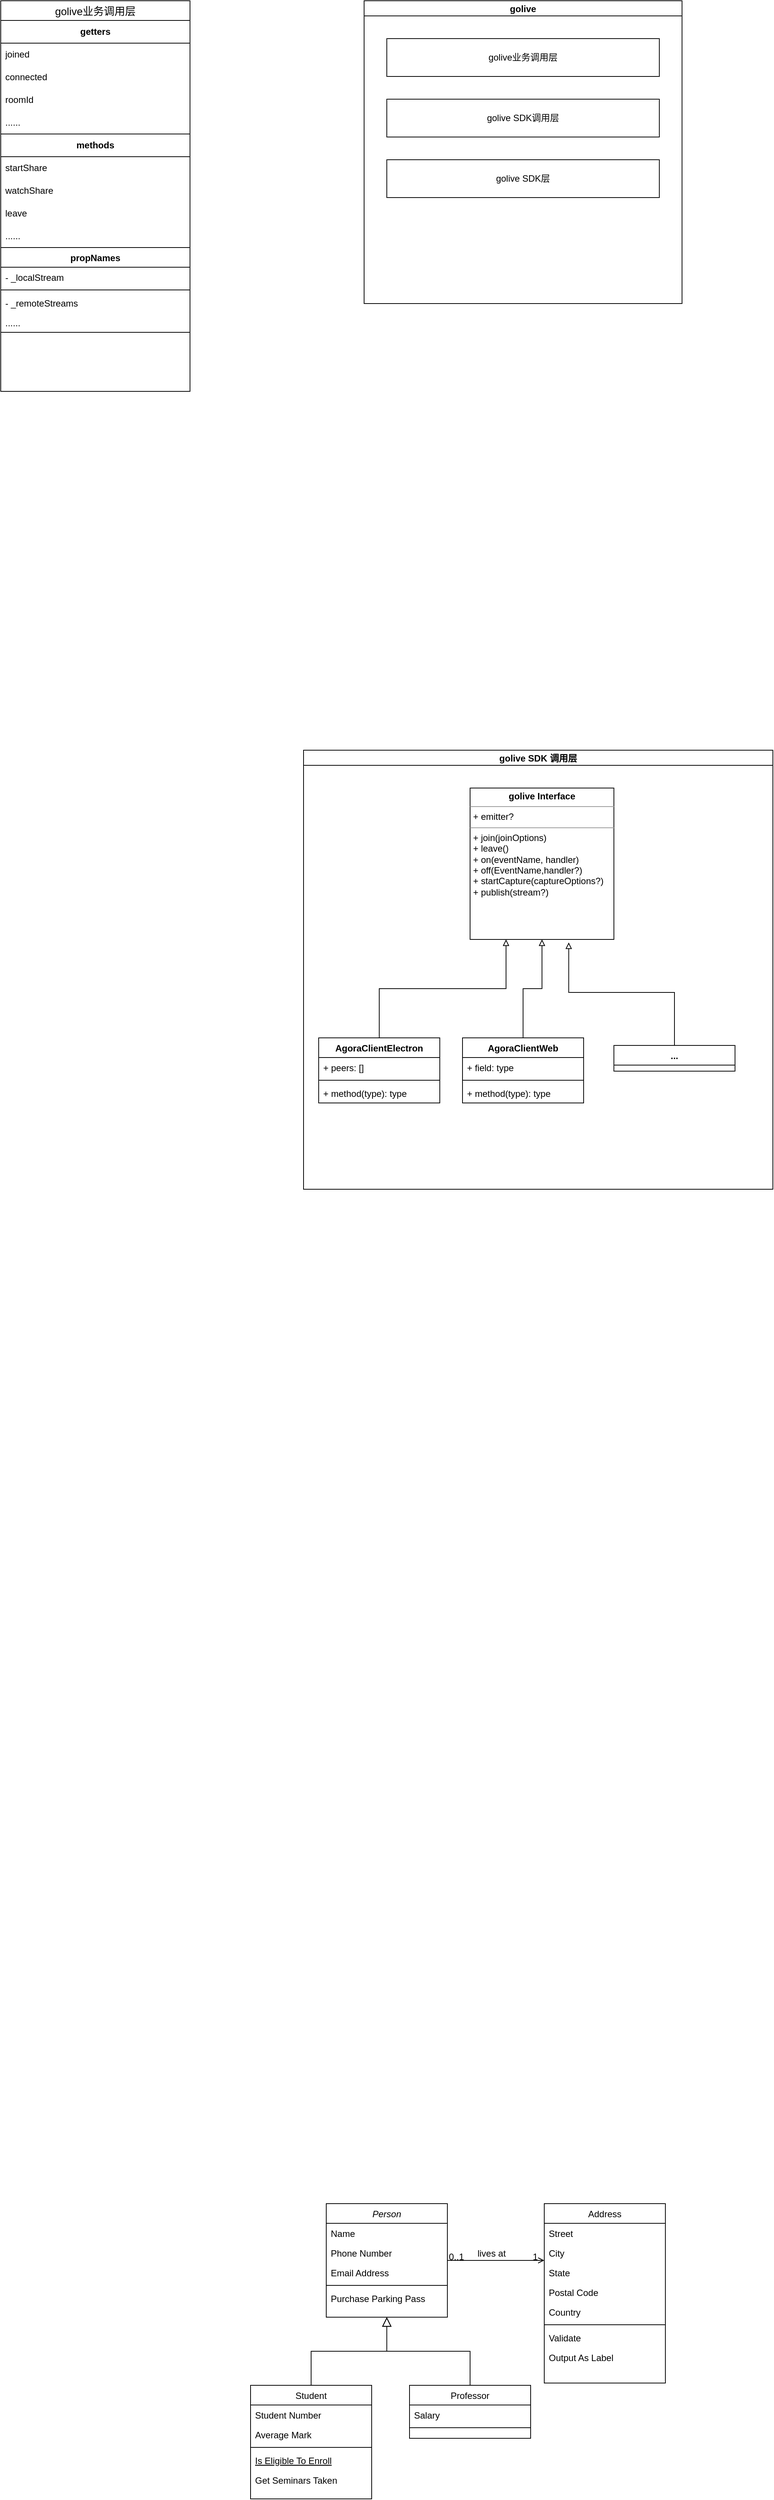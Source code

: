 <mxfile version="22.1.18" type="github">
  <diagram id="C5RBs43oDa-KdzZeNtuy" name="Page-1">
    <mxGraphModel dx="1050" dy="530" grid="1" gridSize="10" guides="1" tooltips="1" connect="1" arrows="1" fold="1" page="1" pageScale="1" pageWidth="3300" pageHeight="4681" math="0" shadow="0">
      <root>
        <mxCell id="WIyWlLk6GJQsqaUBKTNV-0" />
        <mxCell id="WIyWlLk6GJQsqaUBKTNV-1" parent="WIyWlLk6GJQsqaUBKTNV-0" />
        <mxCell id="zkfFHV4jXpPFQw0GAbJ--0" value="Person" style="swimlane;fontStyle=2;align=center;verticalAlign=top;childLayout=stackLayout;horizontal=1;startSize=26;horizontalStack=0;resizeParent=1;resizeLast=0;collapsible=1;marginBottom=0;rounded=0;shadow=0;strokeWidth=1;" parent="WIyWlLk6GJQsqaUBKTNV-1" vertex="1">
          <mxGeometry x="720" y="3000" width="160" height="150" as="geometry">
            <mxRectangle x="230" y="140" width="160" height="26" as="alternateBounds" />
          </mxGeometry>
        </mxCell>
        <mxCell id="zkfFHV4jXpPFQw0GAbJ--1" value="Name" style="text;align=left;verticalAlign=top;spacingLeft=4;spacingRight=4;overflow=hidden;rotatable=0;points=[[0,0.5],[1,0.5]];portConstraint=eastwest;" parent="zkfFHV4jXpPFQw0GAbJ--0" vertex="1">
          <mxGeometry y="26" width="160" height="26" as="geometry" />
        </mxCell>
        <mxCell id="zkfFHV4jXpPFQw0GAbJ--2" value="Phone Number" style="text;align=left;verticalAlign=top;spacingLeft=4;spacingRight=4;overflow=hidden;rotatable=0;points=[[0,0.5],[1,0.5]];portConstraint=eastwest;rounded=0;shadow=0;html=0;" parent="zkfFHV4jXpPFQw0GAbJ--0" vertex="1">
          <mxGeometry y="52" width="160" height="26" as="geometry" />
        </mxCell>
        <mxCell id="zkfFHV4jXpPFQw0GAbJ--3" value="Email Address" style="text;align=left;verticalAlign=top;spacingLeft=4;spacingRight=4;overflow=hidden;rotatable=0;points=[[0,0.5],[1,0.5]];portConstraint=eastwest;rounded=0;shadow=0;html=0;" parent="zkfFHV4jXpPFQw0GAbJ--0" vertex="1">
          <mxGeometry y="78" width="160" height="26" as="geometry" />
        </mxCell>
        <mxCell id="zkfFHV4jXpPFQw0GAbJ--4" value="" style="line;html=1;strokeWidth=1;align=left;verticalAlign=middle;spacingTop=-1;spacingLeft=3;spacingRight=3;rotatable=0;labelPosition=right;points=[];portConstraint=eastwest;" parent="zkfFHV4jXpPFQw0GAbJ--0" vertex="1">
          <mxGeometry y="104" width="160" height="8" as="geometry" />
        </mxCell>
        <mxCell id="zkfFHV4jXpPFQw0GAbJ--5" value="Purchase Parking Pass" style="text;align=left;verticalAlign=top;spacingLeft=4;spacingRight=4;overflow=hidden;rotatable=0;points=[[0,0.5],[1,0.5]];portConstraint=eastwest;" parent="zkfFHV4jXpPFQw0GAbJ--0" vertex="1">
          <mxGeometry y="112" width="160" height="26" as="geometry" />
        </mxCell>
        <mxCell id="zkfFHV4jXpPFQw0GAbJ--6" value="Student" style="swimlane;fontStyle=0;align=center;verticalAlign=top;childLayout=stackLayout;horizontal=1;startSize=26;horizontalStack=0;resizeParent=1;resizeLast=0;collapsible=1;marginBottom=0;rounded=0;shadow=0;strokeWidth=1;" parent="WIyWlLk6GJQsqaUBKTNV-1" vertex="1">
          <mxGeometry x="620" y="3240" width="160" height="150" as="geometry">
            <mxRectangle x="130" y="380" width="160" height="26" as="alternateBounds" />
          </mxGeometry>
        </mxCell>
        <mxCell id="zkfFHV4jXpPFQw0GAbJ--7" value="Student Number" style="text;align=left;verticalAlign=top;spacingLeft=4;spacingRight=4;overflow=hidden;rotatable=0;points=[[0,0.5],[1,0.5]];portConstraint=eastwest;" parent="zkfFHV4jXpPFQw0GAbJ--6" vertex="1">
          <mxGeometry y="26" width="160" height="26" as="geometry" />
        </mxCell>
        <mxCell id="zkfFHV4jXpPFQw0GAbJ--8" value="Average Mark" style="text;align=left;verticalAlign=top;spacingLeft=4;spacingRight=4;overflow=hidden;rotatable=0;points=[[0,0.5],[1,0.5]];portConstraint=eastwest;rounded=0;shadow=0;html=0;" parent="zkfFHV4jXpPFQw0GAbJ--6" vertex="1">
          <mxGeometry y="52" width="160" height="26" as="geometry" />
        </mxCell>
        <mxCell id="zkfFHV4jXpPFQw0GAbJ--9" value="" style="line;html=1;strokeWidth=1;align=left;verticalAlign=middle;spacingTop=-1;spacingLeft=3;spacingRight=3;rotatable=0;labelPosition=right;points=[];portConstraint=eastwest;" parent="zkfFHV4jXpPFQw0GAbJ--6" vertex="1">
          <mxGeometry y="78" width="160" height="8" as="geometry" />
        </mxCell>
        <mxCell id="zkfFHV4jXpPFQw0GAbJ--10" value="Is Eligible To Enroll" style="text;align=left;verticalAlign=top;spacingLeft=4;spacingRight=4;overflow=hidden;rotatable=0;points=[[0,0.5],[1,0.5]];portConstraint=eastwest;fontStyle=4" parent="zkfFHV4jXpPFQw0GAbJ--6" vertex="1">
          <mxGeometry y="86" width="160" height="26" as="geometry" />
        </mxCell>
        <mxCell id="zkfFHV4jXpPFQw0GAbJ--11" value="Get Seminars Taken" style="text;align=left;verticalAlign=top;spacingLeft=4;spacingRight=4;overflow=hidden;rotatable=0;points=[[0,0.5],[1,0.5]];portConstraint=eastwest;" parent="zkfFHV4jXpPFQw0GAbJ--6" vertex="1">
          <mxGeometry y="112" width="160" height="26" as="geometry" />
        </mxCell>
        <mxCell id="zkfFHV4jXpPFQw0GAbJ--12" value="" style="endArrow=block;endSize=10;endFill=0;shadow=0;strokeWidth=1;rounded=0;edgeStyle=elbowEdgeStyle;elbow=vertical;" parent="WIyWlLk6GJQsqaUBKTNV-1" source="zkfFHV4jXpPFQw0GAbJ--6" target="zkfFHV4jXpPFQw0GAbJ--0" edge="1">
          <mxGeometry width="160" relative="1" as="geometry">
            <mxPoint x="700" y="3083" as="sourcePoint" />
            <mxPoint x="700" y="3083" as="targetPoint" />
          </mxGeometry>
        </mxCell>
        <mxCell id="zkfFHV4jXpPFQw0GAbJ--13" value="Professor" style="swimlane;fontStyle=0;align=center;verticalAlign=top;childLayout=stackLayout;horizontal=1;startSize=26;horizontalStack=0;resizeParent=1;resizeLast=0;collapsible=1;marginBottom=0;rounded=0;shadow=0;strokeWidth=1;" parent="WIyWlLk6GJQsqaUBKTNV-1" vertex="1">
          <mxGeometry x="830" y="3240" width="160" height="70" as="geometry">
            <mxRectangle x="340" y="380" width="170" height="26" as="alternateBounds" />
          </mxGeometry>
        </mxCell>
        <mxCell id="zkfFHV4jXpPFQw0GAbJ--14" value="Salary" style="text;align=left;verticalAlign=top;spacingLeft=4;spacingRight=4;overflow=hidden;rotatable=0;points=[[0,0.5],[1,0.5]];portConstraint=eastwest;" parent="zkfFHV4jXpPFQw0GAbJ--13" vertex="1">
          <mxGeometry y="26" width="160" height="26" as="geometry" />
        </mxCell>
        <mxCell id="zkfFHV4jXpPFQw0GAbJ--15" value="" style="line;html=1;strokeWidth=1;align=left;verticalAlign=middle;spacingTop=-1;spacingLeft=3;spacingRight=3;rotatable=0;labelPosition=right;points=[];portConstraint=eastwest;" parent="zkfFHV4jXpPFQw0GAbJ--13" vertex="1">
          <mxGeometry y="52" width="160" height="8" as="geometry" />
        </mxCell>
        <mxCell id="zkfFHV4jXpPFQw0GAbJ--16" value="" style="endArrow=block;endSize=10;endFill=0;shadow=0;strokeWidth=1;rounded=0;edgeStyle=elbowEdgeStyle;elbow=vertical;" parent="WIyWlLk6GJQsqaUBKTNV-1" source="zkfFHV4jXpPFQw0GAbJ--13" target="zkfFHV4jXpPFQw0GAbJ--0" edge="1">
          <mxGeometry width="160" relative="1" as="geometry">
            <mxPoint x="710" y="3253" as="sourcePoint" />
            <mxPoint x="810" y="3151" as="targetPoint" />
          </mxGeometry>
        </mxCell>
        <mxCell id="zkfFHV4jXpPFQw0GAbJ--17" value="Address" style="swimlane;fontStyle=0;align=center;verticalAlign=top;childLayout=stackLayout;horizontal=1;startSize=26;horizontalStack=0;resizeParent=1;resizeLast=0;collapsible=1;marginBottom=0;rounded=0;shadow=0;strokeWidth=1;" parent="WIyWlLk6GJQsqaUBKTNV-1" vertex="1">
          <mxGeometry x="1008" y="3000" width="160" height="237" as="geometry">
            <mxRectangle x="550" y="140" width="160" height="26" as="alternateBounds" />
          </mxGeometry>
        </mxCell>
        <mxCell id="zkfFHV4jXpPFQw0GAbJ--18" value="Street" style="text;align=left;verticalAlign=top;spacingLeft=4;spacingRight=4;overflow=hidden;rotatable=0;points=[[0,0.5],[1,0.5]];portConstraint=eastwest;" parent="zkfFHV4jXpPFQw0GAbJ--17" vertex="1">
          <mxGeometry y="26" width="160" height="26" as="geometry" />
        </mxCell>
        <mxCell id="zkfFHV4jXpPFQw0GAbJ--19" value="City" style="text;align=left;verticalAlign=top;spacingLeft=4;spacingRight=4;overflow=hidden;rotatable=0;points=[[0,0.5],[1,0.5]];portConstraint=eastwest;rounded=0;shadow=0;html=0;" parent="zkfFHV4jXpPFQw0GAbJ--17" vertex="1">
          <mxGeometry y="52" width="160" height="26" as="geometry" />
        </mxCell>
        <mxCell id="zkfFHV4jXpPFQw0GAbJ--20" value="State" style="text;align=left;verticalAlign=top;spacingLeft=4;spacingRight=4;overflow=hidden;rotatable=0;points=[[0,0.5],[1,0.5]];portConstraint=eastwest;rounded=0;shadow=0;html=0;" parent="zkfFHV4jXpPFQw0GAbJ--17" vertex="1">
          <mxGeometry y="78" width="160" height="26" as="geometry" />
        </mxCell>
        <mxCell id="zkfFHV4jXpPFQw0GAbJ--21" value="Postal Code" style="text;align=left;verticalAlign=top;spacingLeft=4;spacingRight=4;overflow=hidden;rotatable=0;points=[[0,0.5],[1,0.5]];portConstraint=eastwest;rounded=0;shadow=0;html=0;" parent="zkfFHV4jXpPFQw0GAbJ--17" vertex="1">
          <mxGeometry y="104" width="160" height="26" as="geometry" />
        </mxCell>
        <mxCell id="zkfFHV4jXpPFQw0GAbJ--22" value="Country" style="text;align=left;verticalAlign=top;spacingLeft=4;spacingRight=4;overflow=hidden;rotatable=0;points=[[0,0.5],[1,0.5]];portConstraint=eastwest;rounded=0;shadow=0;html=0;" parent="zkfFHV4jXpPFQw0GAbJ--17" vertex="1">
          <mxGeometry y="130" width="160" height="26" as="geometry" />
        </mxCell>
        <mxCell id="zkfFHV4jXpPFQw0GAbJ--23" value="" style="line;html=1;strokeWidth=1;align=left;verticalAlign=middle;spacingTop=-1;spacingLeft=3;spacingRight=3;rotatable=0;labelPosition=right;points=[];portConstraint=eastwest;" parent="zkfFHV4jXpPFQw0GAbJ--17" vertex="1">
          <mxGeometry y="156" width="160" height="8" as="geometry" />
        </mxCell>
        <mxCell id="zkfFHV4jXpPFQw0GAbJ--24" value="Validate" style="text;align=left;verticalAlign=top;spacingLeft=4;spacingRight=4;overflow=hidden;rotatable=0;points=[[0,0.5],[1,0.5]];portConstraint=eastwest;" parent="zkfFHV4jXpPFQw0GAbJ--17" vertex="1">
          <mxGeometry y="164" width="160" height="26" as="geometry" />
        </mxCell>
        <mxCell id="zkfFHV4jXpPFQw0GAbJ--25" value="Output As Label" style="text;align=left;verticalAlign=top;spacingLeft=4;spacingRight=4;overflow=hidden;rotatable=0;points=[[0,0.5],[1,0.5]];portConstraint=eastwest;" parent="zkfFHV4jXpPFQw0GAbJ--17" vertex="1">
          <mxGeometry y="190" width="160" height="26" as="geometry" />
        </mxCell>
        <mxCell id="zkfFHV4jXpPFQw0GAbJ--26" value="" style="endArrow=open;shadow=0;strokeWidth=1;rounded=0;endFill=1;edgeStyle=elbowEdgeStyle;elbow=vertical;" parent="WIyWlLk6GJQsqaUBKTNV-1" source="zkfFHV4jXpPFQw0GAbJ--0" target="zkfFHV4jXpPFQw0GAbJ--17" edge="1">
          <mxGeometry x="0.5" y="41" relative="1" as="geometry">
            <mxPoint x="880" y="3072" as="sourcePoint" />
            <mxPoint x="1040" y="3072" as="targetPoint" />
            <mxPoint x="-40" y="32" as="offset" />
          </mxGeometry>
        </mxCell>
        <mxCell id="zkfFHV4jXpPFQw0GAbJ--27" value="0..1" style="resizable=0;align=left;verticalAlign=bottom;labelBackgroundColor=none;fontSize=12;" parent="zkfFHV4jXpPFQw0GAbJ--26" connectable="0" vertex="1">
          <mxGeometry x="-1" relative="1" as="geometry">
            <mxPoint y="4" as="offset" />
          </mxGeometry>
        </mxCell>
        <mxCell id="zkfFHV4jXpPFQw0GAbJ--28" value="1" style="resizable=0;align=right;verticalAlign=bottom;labelBackgroundColor=none;fontSize=12;" parent="zkfFHV4jXpPFQw0GAbJ--26" connectable="0" vertex="1">
          <mxGeometry x="1" relative="1" as="geometry">
            <mxPoint x="-7" y="4" as="offset" />
          </mxGeometry>
        </mxCell>
        <mxCell id="zkfFHV4jXpPFQw0GAbJ--29" value="lives at" style="text;html=1;resizable=0;points=[];;align=center;verticalAlign=middle;labelBackgroundColor=none;rounded=0;shadow=0;strokeWidth=1;fontSize=12;" parent="zkfFHV4jXpPFQw0GAbJ--26" vertex="1" connectable="0">
          <mxGeometry x="0.5" y="49" relative="1" as="geometry">
            <mxPoint x="-38" y="40" as="offset" />
          </mxGeometry>
        </mxCell>
        <mxCell id="QQ3_77_toEDUwIlfS5X5-42" value="golive业务调用层" style="swimlane;fontStyle=0;childLayout=stackLayout;horizontal=1;startSize=26;horizontalStack=0;resizeParent=1;resizeParentMax=0;resizeLast=0;collapsible=1;marginBottom=0;align=center;fontSize=14;" vertex="1" parent="WIyWlLk6GJQsqaUBKTNV-1">
          <mxGeometry x="290" y="90" width="250" height="516" as="geometry" />
        </mxCell>
        <mxCell id="QQ3_77_toEDUwIlfS5X5-90" value="getters" style="swimlane;fontStyle=1;childLayout=stackLayout;horizontal=1;startSize=30;horizontalStack=0;resizeParent=1;resizeParentMax=0;resizeLast=0;collapsible=1;marginBottom=0;whiteSpace=wrap;html=1;" vertex="1" parent="QQ3_77_toEDUwIlfS5X5-42">
          <mxGeometry y="26" width="250" height="150" as="geometry" />
        </mxCell>
        <mxCell id="QQ3_77_toEDUwIlfS5X5-91" value="joined" style="text;strokeColor=none;fillColor=none;align=left;verticalAlign=middle;spacingLeft=4;spacingRight=4;overflow=hidden;points=[[0,0.5],[1,0.5]];portConstraint=eastwest;rotatable=0;whiteSpace=wrap;html=1;" vertex="1" parent="QQ3_77_toEDUwIlfS5X5-90">
          <mxGeometry y="30" width="250" height="30" as="geometry" />
        </mxCell>
        <mxCell id="QQ3_77_toEDUwIlfS5X5-92" value="connected" style="text;strokeColor=none;fillColor=none;align=left;verticalAlign=middle;spacingLeft=4;spacingRight=4;overflow=hidden;points=[[0,0.5],[1,0.5]];portConstraint=eastwest;rotatable=0;whiteSpace=wrap;html=1;" vertex="1" parent="QQ3_77_toEDUwIlfS5X5-90">
          <mxGeometry y="60" width="250" height="30" as="geometry" />
        </mxCell>
        <mxCell id="QQ3_77_toEDUwIlfS5X5-93" value="roomId" style="text;strokeColor=none;fillColor=none;align=left;verticalAlign=middle;spacingLeft=4;spacingRight=4;overflow=hidden;points=[[0,0.5],[1,0.5]];portConstraint=eastwest;rotatable=0;whiteSpace=wrap;html=1;" vertex="1" parent="QQ3_77_toEDUwIlfS5X5-90">
          <mxGeometry y="90" width="250" height="30" as="geometry" />
        </mxCell>
        <mxCell id="QQ3_77_toEDUwIlfS5X5-94" value="......" style="text;strokeColor=none;fillColor=none;align=left;verticalAlign=middle;spacingLeft=4;spacingRight=4;overflow=hidden;points=[[0,0.5],[1,0.5]];portConstraint=eastwest;rotatable=0;whiteSpace=wrap;html=1;" vertex="1" parent="QQ3_77_toEDUwIlfS5X5-90">
          <mxGeometry y="120" width="250" height="30" as="geometry" />
        </mxCell>
        <mxCell id="QQ3_77_toEDUwIlfS5X5-96" value="methods" style="swimlane;fontStyle=1;childLayout=stackLayout;horizontal=1;startSize=30;horizontalStack=0;resizeParent=1;resizeParentMax=0;resizeLast=0;collapsible=1;marginBottom=0;whiteSpace=wrap;html=1;" vertex="1" parent="QQ3_77_toEDUwIlfS5X5-42">
          <mxGeometry y="176" width="250" height="150" as="geometry" />
        </mxCell>
        <mxCell id="QQ3_77_toEDUwIlfS5X5-97" value="startShare" style="text;strokeColor=none;fillColor=none;align=left;verticalAlign=middle;spacingLeft=4;spacingRight=4;overflow=hidden;points=[[0,0.5],[1,0.5]];portConstraint=eastwest;rotatable=0;whiteSpace=wrap;html=1;" vertex="1" parent="QQ3_77_toEDUwIlfS5X5-96">
          <mxGeometry y="30" width="250" height="30" as="geometry" />
        </mxCell>
        <mxCell id="QQ3_77_toEDUwIlfS5X5-98" value="watchShare" style="text;strokeColor=none;fillColor=none;align=left;verticalAlign=middle;spacingLeft=4;spacingRight=4;overflow=hidden;points=[[0,0.5],[1,0.5]];portConstraint=eastwest;rotatable=0;whiteSpace=wrap;html=1;" vertex="1" parent="QQ3_77_toEDUwIlfS5X5-96">
          <mxGeometry y="60" width="250" height="30" as="geometry" />
        </mxCell>
        <mxCell id="QQ3_77_toEDUwIlfS5X5-100" value="leave" style="text;strokeColor=none;fillColor=none;align=left;verticalAlign=middle;spacingLeft=4;spacingRight=4;overflow=hidden;points=[[0,0.5],[1,0.5]];portConstraint=eastwest;rotatable=0;whiteSpace=wrap;html=1;" vertex="1" parent="QQ3_77_toEDUwIlfS5X5-96">
          <mxGeometry y="90" width="250" height="30" as="geometry" />
        </mxCell>
        <mxCell id="QQ3_77_toEDUwIlfS5X5-99" value="......" style="text;strokeColor=none;fillColor=none;align=left;verticalAlign=middle;spacingLeft=4;spacingRight=4;overflow=hidden;points=[[0,0.5],[1,0.5]];portConstraint=eastwest;rotatable=0;whiteSpace=wrap;html=1;" vertex="1" parent="QQ3_77_toEDUwIlfS5X5-96">
          <mxGeometry y="120" width="250" height="30" as="geometry" />
        </mxCell>
        <mxCell id="QQ3_77_toEDUwIlfS5X5-101" value="propNames" style="swimlane;fontStyle=1;align=center;verticalAlign=top;childLayout=stackLayout;horizontal=1;startSize=26;horizontalStack=0;resizeParent=1;resizeParentMax=0;resizeLast=0;collapsible=1;marginBottom=0;whiteSpace=wrap;html=1;" vertex="1" parent="QQ3_77_toEDUwIlfS5X5-42">
          <mxGeometry y="326" width="250" height="112" as="geometry" />
        </mxCell>
        <mxCell id="QQ3_77_toEDUwIlfS5X5-102" value="- _localStream" style="text;strokeColor=none;fillColor=none;align=left;verticalAlign=top;spacingLeft=4;spacingRight=4;overflow=hidden;rotatable=0;points=[[0,0.5],[1,0.5]];portConstraint=eastwest;whiteSpace=wrap;html=1;" vertex="1" parent="QQ3_77_toEDUwIlfS5X5-101">
          <mxGeometry y="26" width="250" height="26" as="geometry" />
        </mxCell>
        <mxCell id="QQ3_77_toEDUwIlfS5X5-103" value="" style="line;strokeWidth=1;fillColor=none;align=left;verticalAlign=middle;spacingTop=-1;spacingLeft=3;spacingRight=3;rotatable=0;labelPosition=right;points=[];portConstraint=eastwest;strokeColor=inherit;" vertex="1" parent="QQ3_77_toEDUwIlfS5X5-101">
          <mxGeometry y="52" width="250" height="8" as="geometry" />
        </mxCell>
        <mxCell id="QQ3_77_toEDUwIlfS5X5-104" value="- _remoteStreams" style="text;strokeColor=none;fillColor=none;align=left;verticalAlign=top;spacingLeft=4;spacingRight=4;overflow=hidden;rotatable=0;points=[[0,0.5],[1,0.5]];portConstraint=eastwest;whiteSpace=wrap;html=1;" vertex="1" parent="QQ3_77_toEDUwIlfS5X5-101">
          <mxGeometry y="60" width="250" height="26" as="geometry" />
        </mxCell>
        <mxCell id="QQ3_77_toEDUwIlfS5X5-105" value="......" style="text;strokeColor=none;fillColor=none;align=left;verticalAlign=top;spacingLeft=4;spacingRight=4;overflow=hidden;rotatable=0;points=[[0,0.5],[1,0.5]];portConstraint=eastwest;whiteSpace=wrap;html=1;" vertex="1" parent="QQ3_77_toEDUwIlfS5X5-101">
          <mxGeometry y="86" width="250" height="26" as="geometry" />
        </mxCell>
        <mxCell id="QQ3_77_toEDUwIlfS5X5-84" value="" style="rounded=0;whiteSpace=wrap;html=1;" vertex="1" parent="QQ3_77_toEDUwIlfS5X5-42">
          <mxGeometry y="438" width="250" height="78" as="geometry" />
        </mxCell>
        <mxCell id="QQ3_77_toEDUwIlfS5X5-58" value="golive SDK 调用层" style="swimlane;startSize=20;horizontal=1;containerType=tree;" vertex="1" parent="WIyWlLk6GJQsqaUBKTNV-1">
          <mxGeometry x="690" y="1080" width="620" height="580" as="geometry" />
        </mxCell>
        <mxCell id="QQ3_77_toEDUwIlfS5X5-0" value="&lt;p style=&quot;margin:0px;margin-top:4px;text-align:center;&quot;&gt;&lt;b&gt;golive Interface&lt;/b&gt;&lt;/p&gt;&lt;hr size=&quot;1&quot;&gt;&lt;p style=&quot;margin:0px;margin-left:4px;&quot;&gt;+ emitter?&lt;br&gt;&lt;/p&gt;&lt;hr size=&quot;1&quot;&gt;&lt;p style=&quot;margin:0px;margin-left:4px;&quot;&gt;+ join(joinOptions)&lt;br&gt;+ leave()&lt;/p&gt;&lt;p style=&quot;margin:0px;margin-left:4px;&quot;&gt;+ on(eventName, handler)&lt;/p&gt;&lt;p style=&quot;margin:0px;margin-left:4px;&quot;&gt;+ off(EventName,handler?)&lt;/p&gt;&lt;p style=&quot;margin:0px;margin-left:4px;&quot;&gt;+ startCapture(captureOptions?)&lt;/p&gt;&lt;p style=&quot;margin:0px;margin-left:4px;&quot;&gt;+ publish(stream?)&lt;/p&gt;" style="verticalAlign=top;align=left;overflow=fill;fontSize=12;fontFamily=Helvetica;html=1;whiteSpace=wrap;" vertex="1" parent="QQ3_77_toEDUwIlfS5X5-58">
          <mxGeometry x="220" y="50" width="190" height="200" as="geometry" />
        </mxCell>
        <mxCell id="QQ3_77_toEDUwIlfS5X5-30" style="edgeStyle=orthogonalEdgeStyle;rounded=0;orthogonalLoop=1;jettySize=auto;html=1;exitX=0.5;exitY=0;exitDx=0;exitDy=0;entryX=0.25;entryY=1;entryDx=0;entryDy=0;endArrow=block;endFill=0;" edge="1" parent="QQ3_77_toEDUwIlfS5X5-58" source="QQ3_77_toEDUwIlfS5X5-19" target="QQ3_77_toEDUwIlfS5X5-0">
          <mxGeometry relative="1" as="geometry" />
        </mxCell>
        <mxCell id="QQ3_77_toEDUwIlfS5X5-19" value="AgoraClientElectron" style="swimlane;fontStyle=1;align=center;verticalAlign=top;childLayout=stackLayout;horizontal=1;startSize=26;horizontalStack=0;resizeParent=1;resizeParentMax=0;resizeLast=0;collapsible=1;marginBottom=0;whiteSpace=wrap;html=1;" vertex="1" parent="QQ3_77_toEDUwIlfS5X5-58">
          <mxGeometry x="20" y="380" width="160" height="86" as="geometry">
            <mxRectangle x="70" y="307" width="160" height="30" as="alternateBounds" />
          </mxGeometry>
        </mxCell>
        <mxCell id="QQ3_77_toEDUwIlfS5X5-20" value="+ peers: []" style="text;strokeColor=none;fillColor=none;align=left;verticalAlign=top;spacingLeft=4;spacingRight=4;overflow=hidden;rotatable=0;points=[[0,0.5],[1,0.5]];portConstraint=eastwest;whiteSpace=wrap;html=1;" vertex="1" parent="QQ3_77_toEDUwIlfS5X5-19">
          <mxGeometry y="26" width="160" height="26" as="geometry" />
        </mxCell>
        <mxCell id="QQ3_77_toEDUwIlfS5X5-21" value="" style="line;strokeWidth=1;fillColor=none;align=left;verticalAlign=middle;spacingTop=-1;spacingLeft=3;spacingRight=3;rotatable=0;labelPosition=right;points=[];portConstraint=eastwest;strokeColor=inherit;" vertex="1" parent="QQ3_77_toEDUwIlfS5X5-19">
          <mxGeometry y="52" width="160" height="8" as="geometry" />
        </mxCell>
        <mxCell id="QQ3_77_toEDUwIlfS5X5-22" value="+ method(type): type" style="text;strokeColor=none;fillColor=none;align=left;verticalAlign=top;spacingLeft=4;spacingRight=4;overflow=hidden;rotatable=0;points=[[0,0.5],[1,0.5]];portConstraint=eastwest;whiteSpace=wrap;html=1;" vertex="1" parent="QQ3_77_toEDUwIlfS5X5-19">
          <mxGeometry y="60" width="160" height="26" as="geometry" />
        </mxCell>
        <mxCell id="QQ3_77_toEDUwIlfS5X5-31" style="edgeStyle=orthogonalEdgeStyle;rounded=0;orthogonalLoop=1;jettySize=auto;html=1;exitX=0.5;exitY=0;exitDx=0;exitDy=0;entryX=0.5;entryY=1;entryDx=0;entryDy=0;strokeWidth=1;endArrow=block;endFill=0;" edge="1" parent="QQ3_77_toEDUwIlfS5X5-58" source="QQ3_77_toEDUwIlfS5X5-26" target="QQ3_77_toEDUwIlfS5X5-0">
          <mxGeometry relative="1" as="geometry" />
        </mxCell>
        <mxCell id="QQ3_77_toEDUwIlfS5X5-26" value="AgoraClientWeb" style="swimlane;fontStyle=1;align=center;verticalAlign=top;childLayout=stackLayout;horizontal=1;startSize=26;horizontalStack=0;resizeParent=1;resizeParentMax=0;resizeLast=0;collapsible=1;marginBottom=0;whiteSpace=wrap;html=1;" vertex="1" parent="QQ3_77_toEDUwIlfS5X5-58">
          <mxGeometry x="210" y="380" width="160" height="86" as="geometry" />
        </mxCell>
        <mxCell id="QQ3_77_toEDUwIlfS5X5-27" value="+ field: type" style="text;strokeColor=none;fillColor=none;align=left;verticalAlign=top;spacingLeft=4;spacingRight=4;overflow=hidden;rotatable=0;points=[[0,0.5],[1,0.5]];portConstraint=eastwest;whiteSpace=wrap;html=1;" vertex="1" parent="QQ3_77_toEDUwIlfS5X5-26">
          <mxGeometry y="26" width="160" height="26" as="geometry" />
        </mxCell>
        <mxCell id="QQ3_77_toEDUwIlfS5X5-28" value="" style="line;strokeWidth=1;fillColor=none;align=left;verticalAlign=middle;spacingTop=-1;spacingLeft=3;spacingRight=3;rotatable=0;labelPosition=right;points=[];portConstraint=eastwest;strokeColor=inherit;" vertex="1" parent="QQ3_77_toEDUwIlfS5X5-26">
          <mxGeometry y="52" width="160" height="8" as="geometry" />
        </mxCell>
        <mxCell id="QQ3_77_toEDUwIlfS5X5-29" value="+ method(type): type" style="text;strokeColor=none;fillColor=none;align=left;verticalAlign=top;spacingLeft=4;spacingRight=4;overflow=hidden;rotatable=0;points=[[0,0.5],[1,0.5]];portConstraint=eastwest;whiteSpace=wrap;html=1;" vertex="1" parent="QQ3_77_toEDUwIlfS5X5-26">
          <mxGeometry y="60" width="160" height="26" as="geometry" />
        </mxCell>
        <mxCell id="QQ3_77_toEDUwIlfS5X5-79" value="..." style="swimlane;fontStyle=1;align=center;verticalAlign=top;childLayout=stackLayout;horizontal=1;startSize=26;horizontalStack=0;resizeParent=1;resizeParentMax=0;resizeLast=0;collapsible=1;marginBottom=0;whiteSpace=wrap;html=1;strokeColor=default;" vertex="1" parent="QQ3_77_toEDUwIlfS5X5-58">
          <mxGeometry x="410" y="390" width="160" height="34" as="geometry" />
        </mxCell>
        <mxCell id="QQ3_77_toEDUwIlfS5X5-83" style="edgeStyle=orthogonalEdgeStyle;rounded=0;orthogonalLoop=1;jettySize=auto;html=1;exitX=0.5;exitY=0;exitDx=0;exitDy=0;entryX=0.686;entryY=1.02;entryDx=0;entryDy=0;entryPerimeter=0;endArrow=block;endFill=0;" edge="1" parent="QQ3_77_toEDUwIlfS5X5-58" source="QQ3_77_toEDUwIlfS5X5-79" target="QQ3_77_toEDUwIlfS5X5-0">
          <mxGeometry relative="1" as="geometry" />
        </mxCell>
        <mxCell id="QQ3_77_toEDUwIlfS5X5-32" value="golive" style="swimlane;startSize=20;horizontal=1;containerType=tree;" vertex="1" parent="WIyWlLk6GJQsqaUBKTNV-1">
          <mxGeometry x="770" y="90" width="420" height="400" as="geometry">
            <mxRectangle x="770" y="90" width="80" height="30" as="alternateBounds" />
          </mxGeometry>
        </mxCell>
        <mxCell id="QQ3_77_toEDUwIlfS5X5-85" value="golive业务调用层" style="rounded=0;whiteSpace=wrap;html=1;" vertex="1" parent="QQ3_77_toEDUwIlfS5X5-32">
          <mxGeometry x="30" y="50" width="360" height="50" as="geometry" />
        </mxCell>
        <mxCell id="QQ3_77_toEDUwIlfS5X5-86" value="golive SDK调用层" style="rounded=0;whiteSpace=wrap;html=1;" vertex="1" parent="QQ3_77_toEDUwIlfS5X5-32">
          <mxGeometry x="30" y="130" width="360" height="50" as="geometry" />
        </mxCell>
        <mxCell id="QQ3_77_toEDUwIlfS5X5-87" value="golive SDK层" style="rounded=0;whiteSpace=wrap;html=1;" vertex="1" parent="QQ3_77_toEDUwIlfS5X5-32">
          <mxGeometry x="30" y="210" width="360" height="50" as="geometry" />
        </mxCell>
      </root>
    </mxGraphModel>
  </diagram>
</mxfile>
